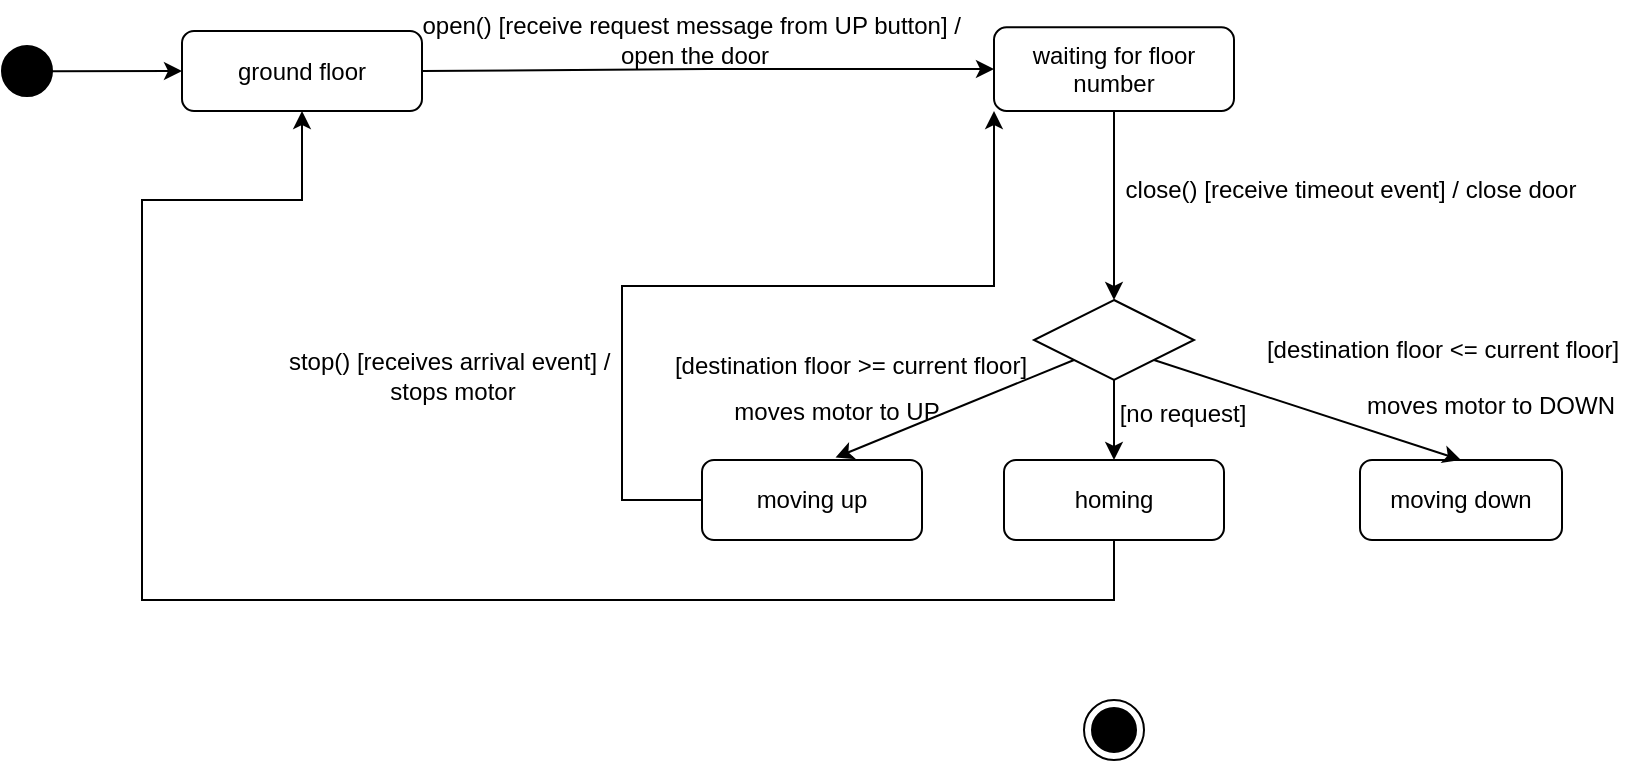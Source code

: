 <mxfile version="25.0.3">
  <diagram name="Page-1" id="9-wpnq_sEdF0mXbo2cfL">
    <mxGraphModel dx="1050" dy="522" grid="1" gridSize="10" guides="1" tooltips="1" connect="1" arrows="1" fold="1" page="1" pageScale="1" pageWidth="850" pageHeight="1100" math="0" shadow="0">
      <root>
        <mxCell id="0" />
        <mxCell id="1" parent="0" />
        <mxCell id="xSa6YYBrzTuCmYKirAXU-2" value="" style="ellipse;html=1;shape=endState;fillColor=strokeColor;" vertex="1" parent="1">
          <mxGeometry x="551" y="500" width="30" height="30" as="geometry" />
        </mxCell>
        <mxCell id="xSa6YYBrzTuCmYKirAXU-5" value="" style="rounded=0;orthogonalLoop=1;jettySize=auto;html=1;entryX=0;entryY=0.5;entryDx=0;entryDy=0;" edge="1" parent="1" source="xSa6YYBrzTuCmYKirAXU-3" target="xSa6YYBrzTuCmYKirAXU-16">
          <mxGeometry relative="1" as="geometry">
            <mxPoint x="200" y="185" as="targetPoint" />
          </mxGeometry>
        </mxCell>
        <mxCell id="xSa6YYBrzTuCmYKirAXU-3" value="" style="ellipse;whiteSpace=wrap;html=1;aspect=fixed;fillColor=#000000;" vertex="1" parent="1">
          <mxGeometry x="10" y="173" width="25" height="25" as="geometry" />
        </mxCell>
        <mxCell id="xSa6YYBrzTuCmYKirAXU-13" value="" style="edgeStyle=orthogonalEdgeStyle;rounded=0;orthogonalLoop=1;jettySize=auto;html=1;entryX=1;entryY=0.5;entryDx=0;entryDy=0;startArrow=classic;startFill=1;endArrow=none;endFill=0;" edge="1" parent="1" source="xSa6YYBrzTuCmYKirAXU-12" target="xSa6YYBrzTuCmYKirAXU-16">
          <mxGeometry relative="1" as="geometry">
            <mxPoint x="410" y="198" as="targetPoint" />
          </mxGeometry>
        </mxCell>
        <mxCell id="xSa6YYBrzTuCmYKirAXU-12" value="waiting for floor number" style="html=1;whiteSpace=wrap;rounded=1;horizontal=1;verticalAlign=top;" vertex="1" parent="1">
          <mxGeometry x="506" y="163.63" width="120" height="41.87" as="geometry" />
        </mxCell>
        <mxCell id="xSa6YYBrzTuCmYKirAXU-14" value="open() [receive request message from UP button] /&amp;nbsp;&lt;div&gt;open the door&lt;/div&gt;" style="text;html=1;align=center;verticalAlign=middle;resizable=0;points=[];autosize=1;strokeColor=none;fillColor=none;" vertex="1" parent="1">
          <mxGeometry x="206" y="150" width="300" height="40" as="geometry" />
        </mxCell>
        <mxCell id="xSa6YYBrzTuCmYKirAXU-16" value="ground floor" style="html=1;whiteSpace=wrap;rounded=1;horizontal=1;verticalAlign=middle;" vertex="1" parent="1">
          <mxGeometry x="100" y="165.5" width="120" height="40" as="geometry" />
        </mxCell>
        <mxCell id="xSa6YYBrzTuCmYKirAXU-18" value="" style="rhombus;whiteSpace=wrap;html=1;" vertex="1" parent="1">
          <mxGeometry x="526" y="300" width="80" height="40" as="geometry" />
        </mxCell>
        <mxCell id="xSa6YYBrzTuCmYKirAXU-19" value="" style="endArrow=classic;html=1;rounded=0;exitX=0.5;exitY=1;exitDx=0;exitDy=0;entryX=0.5;entryY=0;entryDx=0;entryDy=0;" edge="1" parent="1" source="xSa6YYBrzTuCmYKirAXU-12" target="xSa6YYBrzTuCmYKirAXU-18">
          <mxGeometry width="50" height="50" relative="1" as="geometry">
            <mxPoint x="330" y="330" as="sourcePoint" />
            <mxPoint x="380" y="280" as="targetPoint" />
          </mxGeometry>
        </mxCell>
        <mxCell id="xSa6YYBrzTuCmYKirAXU-20" value="close() [receive timeout event] / close door" style="text;html=1;align=center;verticalAlign=middle;resizable=0;points=[];autosize=1;strokeColor=none;fillColor=none;" vertex="1" parent="1">
          <mxGeometry x="559" y="230" width="250" height="30" as="geometry" />
        </mxCell>
        <mxCell id="xSa6YYBrzTuCmYKirAXU-22" value="moving up" style="rounded=1;whiteSpace=wrap;html=1;" vertex="1" parent="1">
          <mxGeometry x="360" y="380" width="110" height="40" as="geometry" />
        </mxCell>
        <mxCell id="xSa6YYBrzTuCmYKirAXU-23" value="" style="endArrow=classic;html=1;rounded=0;exitX=0;exitY=1;exitDx=0;exitDy=0;entryX=0.607;entryY=-0.03;entryDx=0;entryDy=0;entryPerimeter=0;" edge="1" parent="1" source="xSa6YYBrzTuCmYKirAXU-18" target="xSa6YYBrzTuCmYKirAXU-22">
          <mxGeometry width="50" height="50" relative="1" as="geometry">
            <mxPoint x="430" y="360" as="sourcePoint" />
            <mxPoint x="480" y="310" as="targetPoint" />
          </mxGeometry>
        </mxCell>
        <mxCell id="xSa6YYBrzTuCmYKirAXU-24" value="[destination floor &amp;gt;= current floor]" style="text;html=1;align=center;verticalAlign=middle;resizable=0;points=[];autosize=1;strokeColor=none;fillColor=none;" vertex="1" parent="1">
          <mxGeometry x="334" y="318" width="200" height="30" as="geometry" />
        </mxCell>
        <mxCell id="xSa6YYBrzTuCmYKirAXU-26" value="moves motor to UP" style="text;html=1;align=center;verticalAlign=middle;resizable=0;points=[];autosize=1;strokeColor=none;fillColor=none;" vertex="1" parent="1">
          <mxGeometry x="362" y="341" width="130" height="30" as="geometry" />
        </mxCell>
        <mxCell id="xSa6YYBrzTuCmYKirAXU-27" value="" style="endArrow=classic;html=1;rounded=0;exitX=0;exitY=0.5;exitDx=0;exitDy=0;entryX=0;entryY=1;entryDx=0;entryDy=0;edgeStyle=orthogonalEdgeStyle;" edge="1" parent="1" source="xSa6YYBrzTuCmYKirAXU-22" target="xSa6YYBrzTuCmYKirAXU-12">
          <mxGeometry width="50" height="50" relative="1" as="geometry">
            <mxPoint x="150" y="410" as="sourcePoint" />
            <mxPoint x="200" y="360" as="targetPoint" />
            <Array as="points">
              <mxPoint x="320" y="400" />
              <mxPoint x="320" y="293" />
              <mxPoint x="506" y="293" />
            </Array>
          </mxGeometry>
        </mxCell>
        <mxCell id="xSa6YYBrzTuCmYKirAXU-28" value="stop() [receives arrival event] /&amp;nbsp;&lt;div&gt;stops motor&lt;/div&gt;" style="text;html=1;align=center;verticalAlign=middle;resizable=0;points=[];autosize=1;strokeColor=none;fillColor=none;" vertex="1" parent="1">
          <mxGeometry x="140" y="318" width="190" height="40" as="geometry" />
        </mxCell>
        <mxCell id="xSa6YYBrzTuCmYKirAXU-29" value="homing" style="rounded=1;whiteSpace=wrap;html=1;" vertex="1" parent="1">
          <mxGeometry x="511" y="380" width="110" height="40" as="geometry" />
        </mxCell>
        <mxCell id="xSa6YYBrzTuCmYKirAXU-30" value="" style="endArrow=classic;html=1;rounded=0;exitX=0.5;exitY=1;exitDx=0;exitDy=0;" edge="1" parent="1" source="xSa6YYBrzTuCmYKirAXU-18" target="xSa6YYBrzTuCmYKirAXU-29">
          <mxGeometry width="50" height="50" relative="1" as="geometry">
            <mxPoint x="130" y="500" as="sourcePoint" />
            <mxPoint x="180" y="450" as="targetPoint" />
          </mxGeometry>
        </mxCell>
        <mxCell id="xSa6YYBrzTuCmYKirAXU-31" value="[no request]" style="text;html=1;align=center;verticalAlign=middle;resizable=0;points=[];autosize=1;strokeColor=none;fillColor=none;" vertex="1" parent="1">
          <mxGeometry x="555" y="342" width="90" height="30" as="geometry" />
        </mxCell>
        <mxCell id="xSa6YYBrzTuCmYKirAXU-32" value="" style="endArrow=classic;html=1;rounded=0;exitX=0.5;exitY=1;exitDx=0;exitDy=0;entryX=0.5;entryY=1;entryDx=0;entryDy=0;edgeStyle=orthogonalEdgeStyle;" edge="1" parent="1" source="xSa6YYBrzTuCmYKirAXU-29" target="xSa6YYBrzTuCmYKirAXU-16">
          <mxGeometry width="50" height="50" relative="1" as="geometry">
            <mxPoint x="210" y="500" as="sourcePoint" />
            <mxPoint x="260" y="450" as="targetPoint" />
            <Array as="points">
              <mxPoint x="566" y="450" />
              <mxPoint x="80" y="450" />
              <mxPoint x="80" y="250" />
              <mxPoint x="160" y="250" />
            </Array>
          </mxGeometry>
        </mxCell>
        <mxCell id="xSa6YYBrzTuCmYKirAXU-33" value="moving down" style="rounded=1;whiteSpace=wrap;html=1;" vertex="1" parent="1">
          <mxGeometry x="689" y="380" width="101" height="40" as="geometry" />
        </mxCell>
        <mxCell id="xSa6YYBrzTuCmYKirAXU-34" value="" style="endArrow=classic;html=1;rounded=0;exitX=1;exitY=1;exitDx=0;exitDy=0;entryX=0.5;entryY=0;entryDx=0;entryDy=0;" edge="1" parent="1" source="xSa6YYBrzTuCmYKirAXU-18" target="xSa6YYBrzTuCmYKirAXU-33">
          <mxGeometry width="50" height="50" relative="1" as="geometry">
            <mxPoint x="690" y="350" as="sourcePoint" />
            <mxPoint x="740" y="300" as="targetPoint" />
          </mxGeometry>
        </mxCell>
        <mxCell id="xSa6YYBrzTuCmYKirAXU-35" value="[destination floor &amp;lt;= current floor]" style="text;html=1;align=center;verticalAlign=middle;resizable=0;points=[];autosize=1;strokeColor=none;fillColor=none;" vertex="1" parent="1">
          <mxGeometry x="630" y="310" width="200" height="30" as="geometry" />
        </mxCell>
        <mxCell id="xSa6YYBrzTuCmYKirAXU-36" value="moves motor to DOWN" style="text;html=1;align=center;verticalAlign=middle;resizable=0;points=[];autosize=1;strokeColor=none;fillColor=none;" vertex="1" parent="1">
          <mxGeometry x="679" y="338" width="150" height="30" as="geometry" />
        </mxCell>
      </root>
    </mxGraphModel>
  </diagram>
</mxfile>
